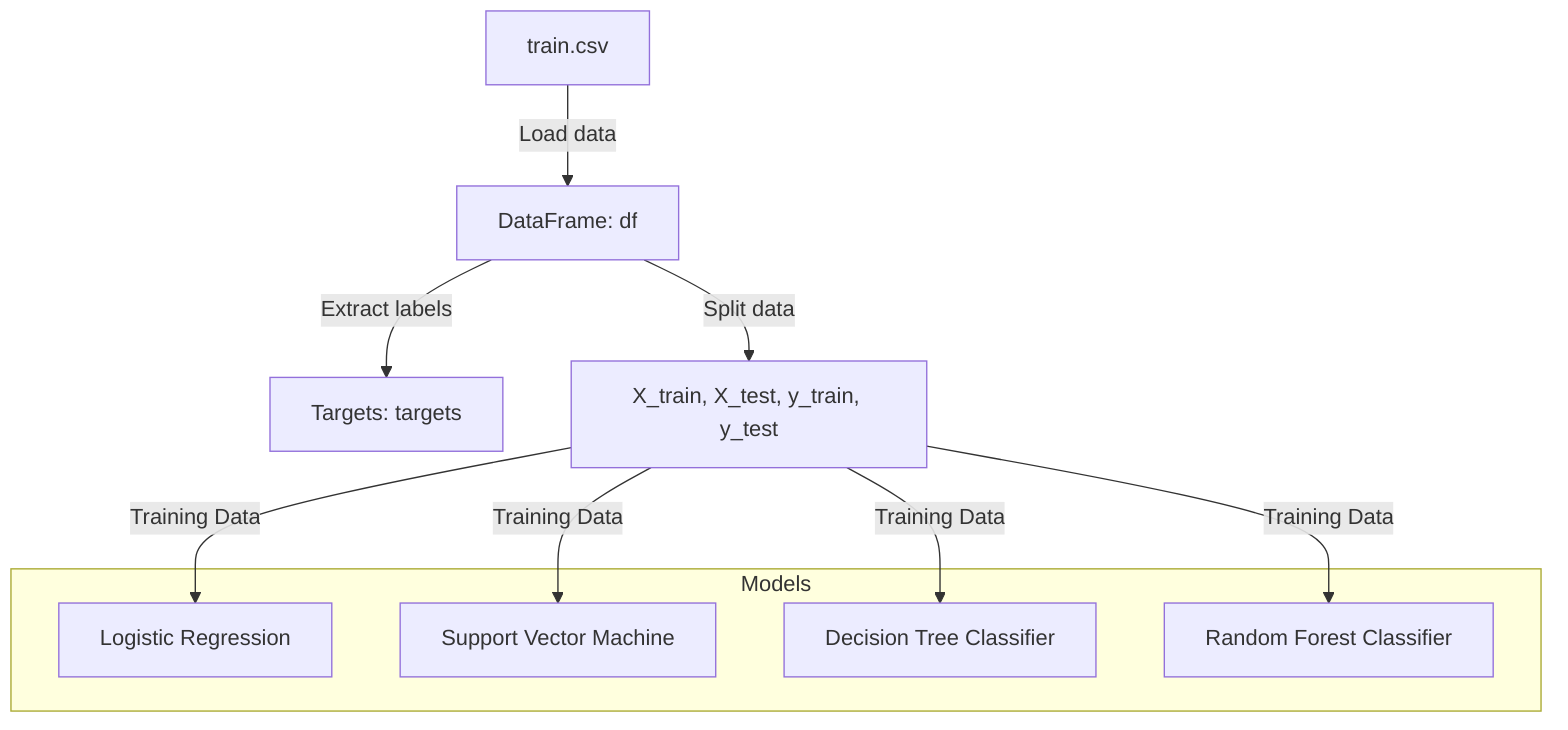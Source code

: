 flowchart TD
    %% Data Source
    A[train.csv] -->|Load data| B[DataFrame: df]
    click A href "train.csv" "Contains news articles data"
    click B href "df" "DataFrame containing loaded data"

    %% Data Processing
    B -->|Extract labels| C[Targets: targets]
    B -->|Split data| D[X_train, X_test, y_train, y_test]
    click C href "targets" "Labels extracted for model training and evaluation"
    click D href "train_test_split" "Data split into train and test sets"

    %% ML Models
    subgraph Models
        direction TB
        E[Logistic Regression] 
        F[Support Vector Machine]
        G[Decision Tree Classifier]
        H[Random Forest Classifier]
    end

    D -->|Training Data| E & F & G & H
    click E href "Logistic Regression" "Uses no hyperparameters"
    click F href "Support Vector Machine" "Uses default hyperparameters"
    click G href "Decision Tree Classifier" "Max depth of 58"
    click H href "Random Forest Classifier" "Hyperparameters from GridSearchCV"